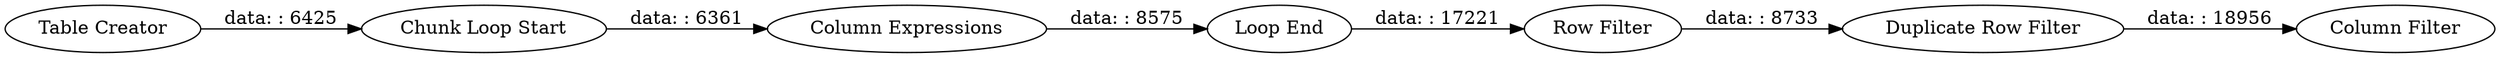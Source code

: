 digraph {
	"-9096410625741037827_771" [label="Table Creator"]
	"-9096410625741037827_774" [label="Duplicate Row Filter"]
	"-9096410625741037827_764" [label="Loop End"]
	"-9096410625741037827_773" [label="Row Filter"]
	"-9096410625741037827_767" [label="Column Expressions"]
	"-9096410625741037827_772" [label="Chunk Loop Start"]
	"-9096410625741037827_766" [label="Column Filter"]
	"-9096410625741037827_772" -> "-9096410625741037827_767" [label="data: : 6361"]
	"-9096410625741037827_774" -> "-9096410625741037827_766" [label="data: : 18956"]
	"-9096410625741037827_771" -> "-9096410625741037827_772" [label="data: : 6425"]
	"-9096410625741037827_764" -> "-9096410625741037827_773" [label="data: : 17221"]
	"-9096410625741037827_767" -> "-9096410625741037827_764" [label="data: : 8575"]
	"-9096410625741037827_773" -> "-9096410625741037827_774" [label="data: : 8733"]
	rankdir=LR
}
